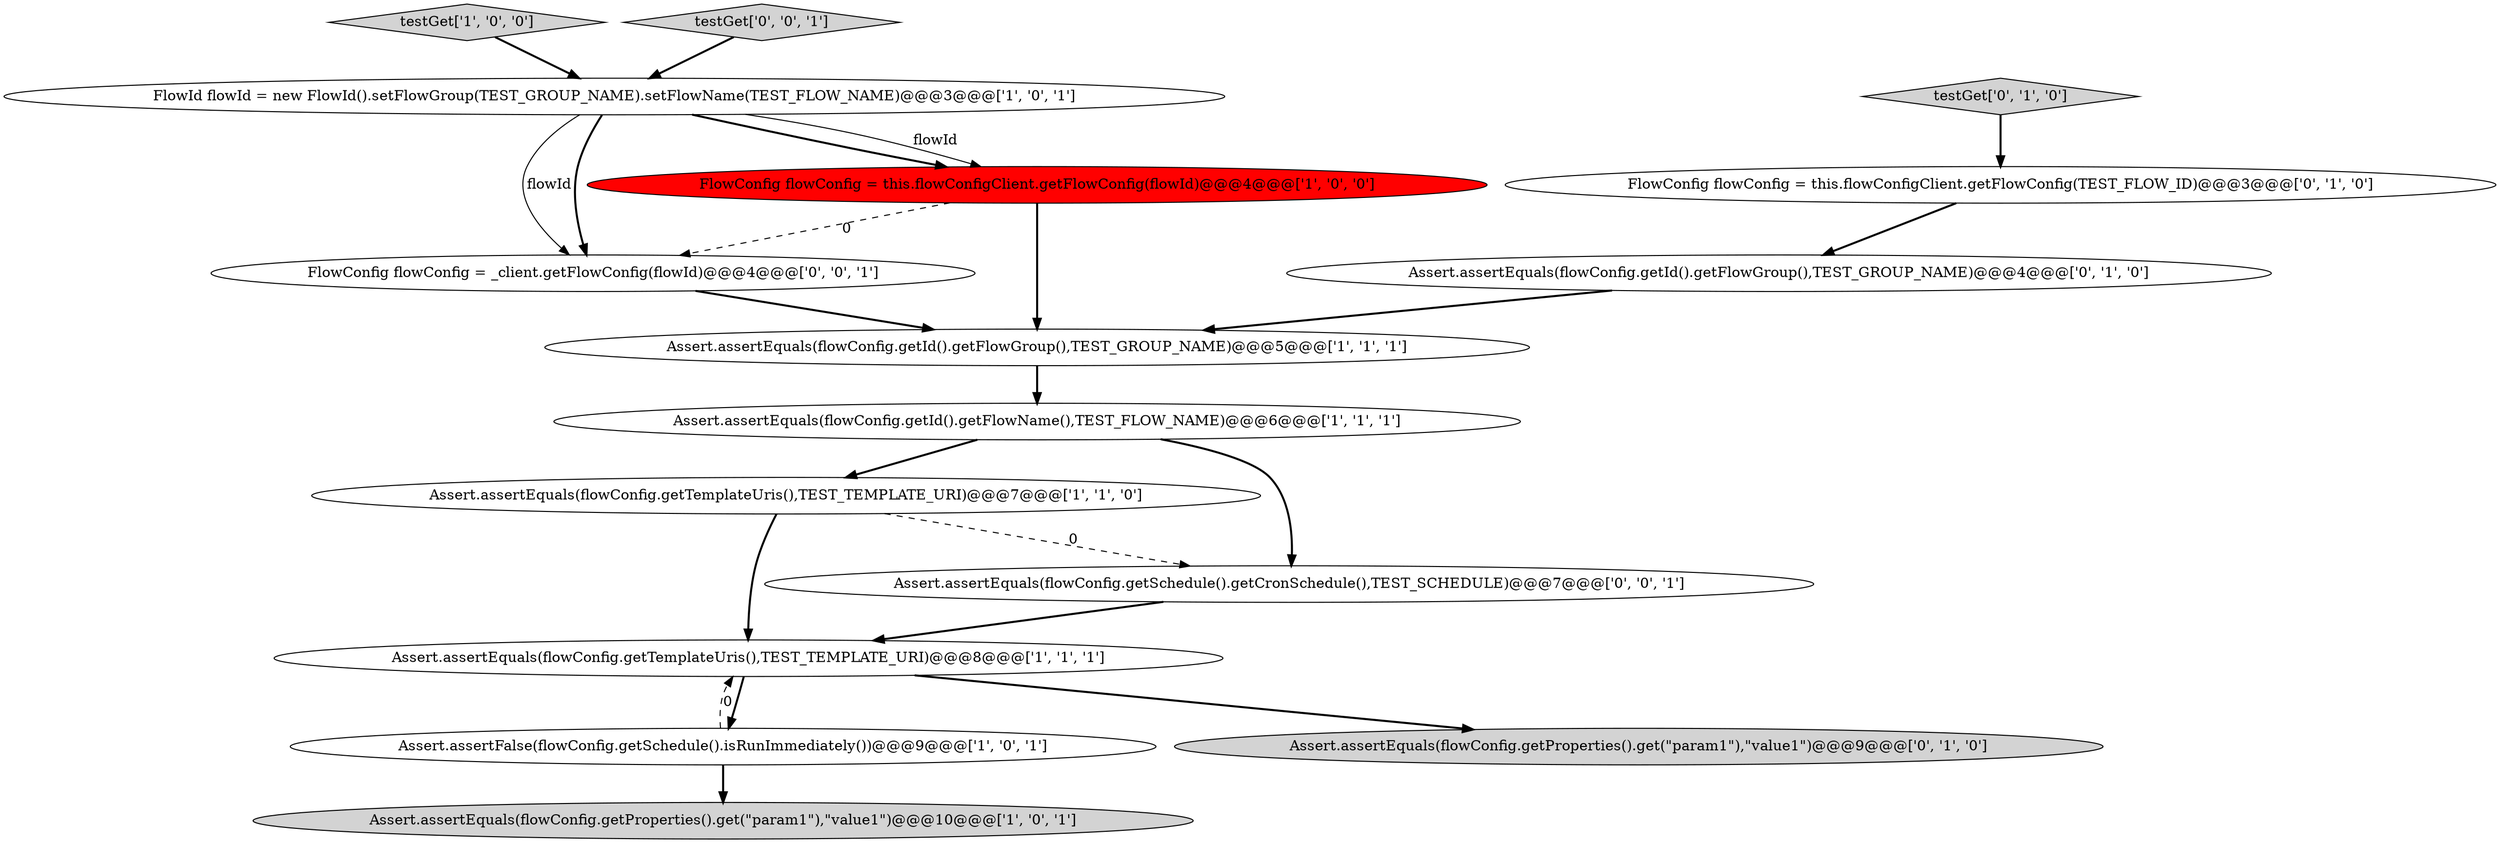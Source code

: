 digraph {
10 [style = filled, label = "Assert.assertEquals(flowConfig.getId().getFlowGroup(),TEST_GROUP_NAME)@@@4@@@['0', '1', '0']", fillcolor = white, shape = ellipse image = "AAA0AAABBB2BBB"];
0 [style = filled, label = "FlowId flowId = new FlowId().setFlowGroup(TEST_GROUP_NAME).setFlowName(TEST_FLOW_NAME)@@@3@@@['1', '0', '1']", fillcolor = white, shape = ellipse image = "AAA0AAABBB1BBB"];
4 [style = filled, label = "Assert.assertEquals(flowConfig.getTemplateUris(),TEST_TEMPLATE_URI)@@@7@@@['1', '1', '0']", fillcolor = white, shape = ellipse image = "AAA0AAABBB1BBB"];
6 [style = filled, label = "Assert.assertEquals(flowConfig.getId().getFlowName(),TEST_FLOW_NAME)@@@6@@@['1', '1', '1']", fillcolor = white, shape = ellipse image = "AAA0AAABBB1BBB"];
14 [style = filled, label = "FlowConfig flowConfig = _client.getFlowConfig(flowId)@@@4@@@['0', '0', '1']", fillcolor = white, shape = ellipse image = "AAA0AAABBB3BBB"];
12 [style = filled, label = "Assert.assertEquals(flowConfig.getProperties().get(\"param1\"),\"value1\")@@@9@@@['0', '1', '0']", fillcolor = lightgray, shape = ellipse image = "AAA0AAABBB2BBB"];
1 [style = filled, label = "Assert.assertFalse(flowConfig.getSchedule().isRunImmediately())@@@9@@@['1', '0', '1']", fillcolor = white, shape = ellipse image = "AAA0AAABBB1BBB"];
5 [style = filled, label = "FlowConfig flowConfig = this.flowConfigClient.getFlowConfig(flowId)@@@4@@@['1', '0', '0']", fillcolor = red, shape = ellipse image = "AAA1AAABBB1BBB"];
11 [style = filled, label = "FlowConfig flowConfig = this.flowConfigClient.getFlowConfig(TEST_FLOW_ID)@@@3@@@['0', '1', '0']", fillcolor = white, shape = ellipse image = "AAA0AAABBB2BBB"];
13 [style = filled, label = "Assert.assertEquals(flowConfig.getSchedule().getCronSchedule(),TEST_SCHEDULE)@@@7@@@['0', '0', '1']", fillcolor = white, shape = ellipse image = "AAA0AAABBB3BBB"];
7 [style = filled, label = "Assert.assertEquals(flowConfig.getTemplateUris(),TEST_TEMPLATE_URI)@@@8@@@['1', '1', '1']", fillcolor = white, shape = ellipse image = "AAA0AAABBB1BBB"];
9 [style = filled, label = "testGet['0', '1', '0']", fillcolor = lightgray, shape = diamond image = "AAA0AAABBB2BBB"];
2 [style = filled, label = "Assert.assertEquals(flowConfig.getProperties().get(\"param1\"),\"value1\")@@@10@@@['1', '0', '1']", fillcolor = lightgray, shape = ellipse image = "AAA0AAABBB1BBB"];
8 [style = filled, label = "testGet['1', '0', '0']", fillcolor = lightgray, shape = diamond image = "AAA0AAABBB1BBB"];
3 [style = filled, label = "Assert.assertEquals(flowConfig.getId().getFlowGroup(),TEST_GROUP_NAME)@@@5@@@['1', '1', '1']", fillcolor = white, shape = ellipse image = "AAA0AAABBB1BBB"];
15 [style = filled, label = "testGet['0', '0', '1']", fillcolor = lightgray, shape = diamond image = "AAA0AAABBB3BBB"];
5->3 [style = bold, label=""];
14->3 [style = bold, label=""];
5->14 [style = dashed, label="0"];
7->1 [style = bold, label=""];
9->11 [style = bold, label=""];
7->12 [style = bold, label=""];
3->6 [style = bold, label=""];
10->3 [style = bold, label=""];
4->7 [style = bold, label=""];
8->0 [style = bold, label=""];
6->4 [style = bold, label=""];
0->14 [style = bold, label=""];
0->14 [style = solid, label="flowId"];
11->10 [style = bold, label=""];
13->7 [style = bold, label=""];
15->0 [style = bold, label=""];
6->13 [style = bold, label=""];
0->5 [style = solid, label="flowId"];
1->2 [style = bold, label=""];
1->7 [style = dashed, label="0"];
4->13 [style = dashed, label="0"];
0->5 [style = bold, label=""];
}
